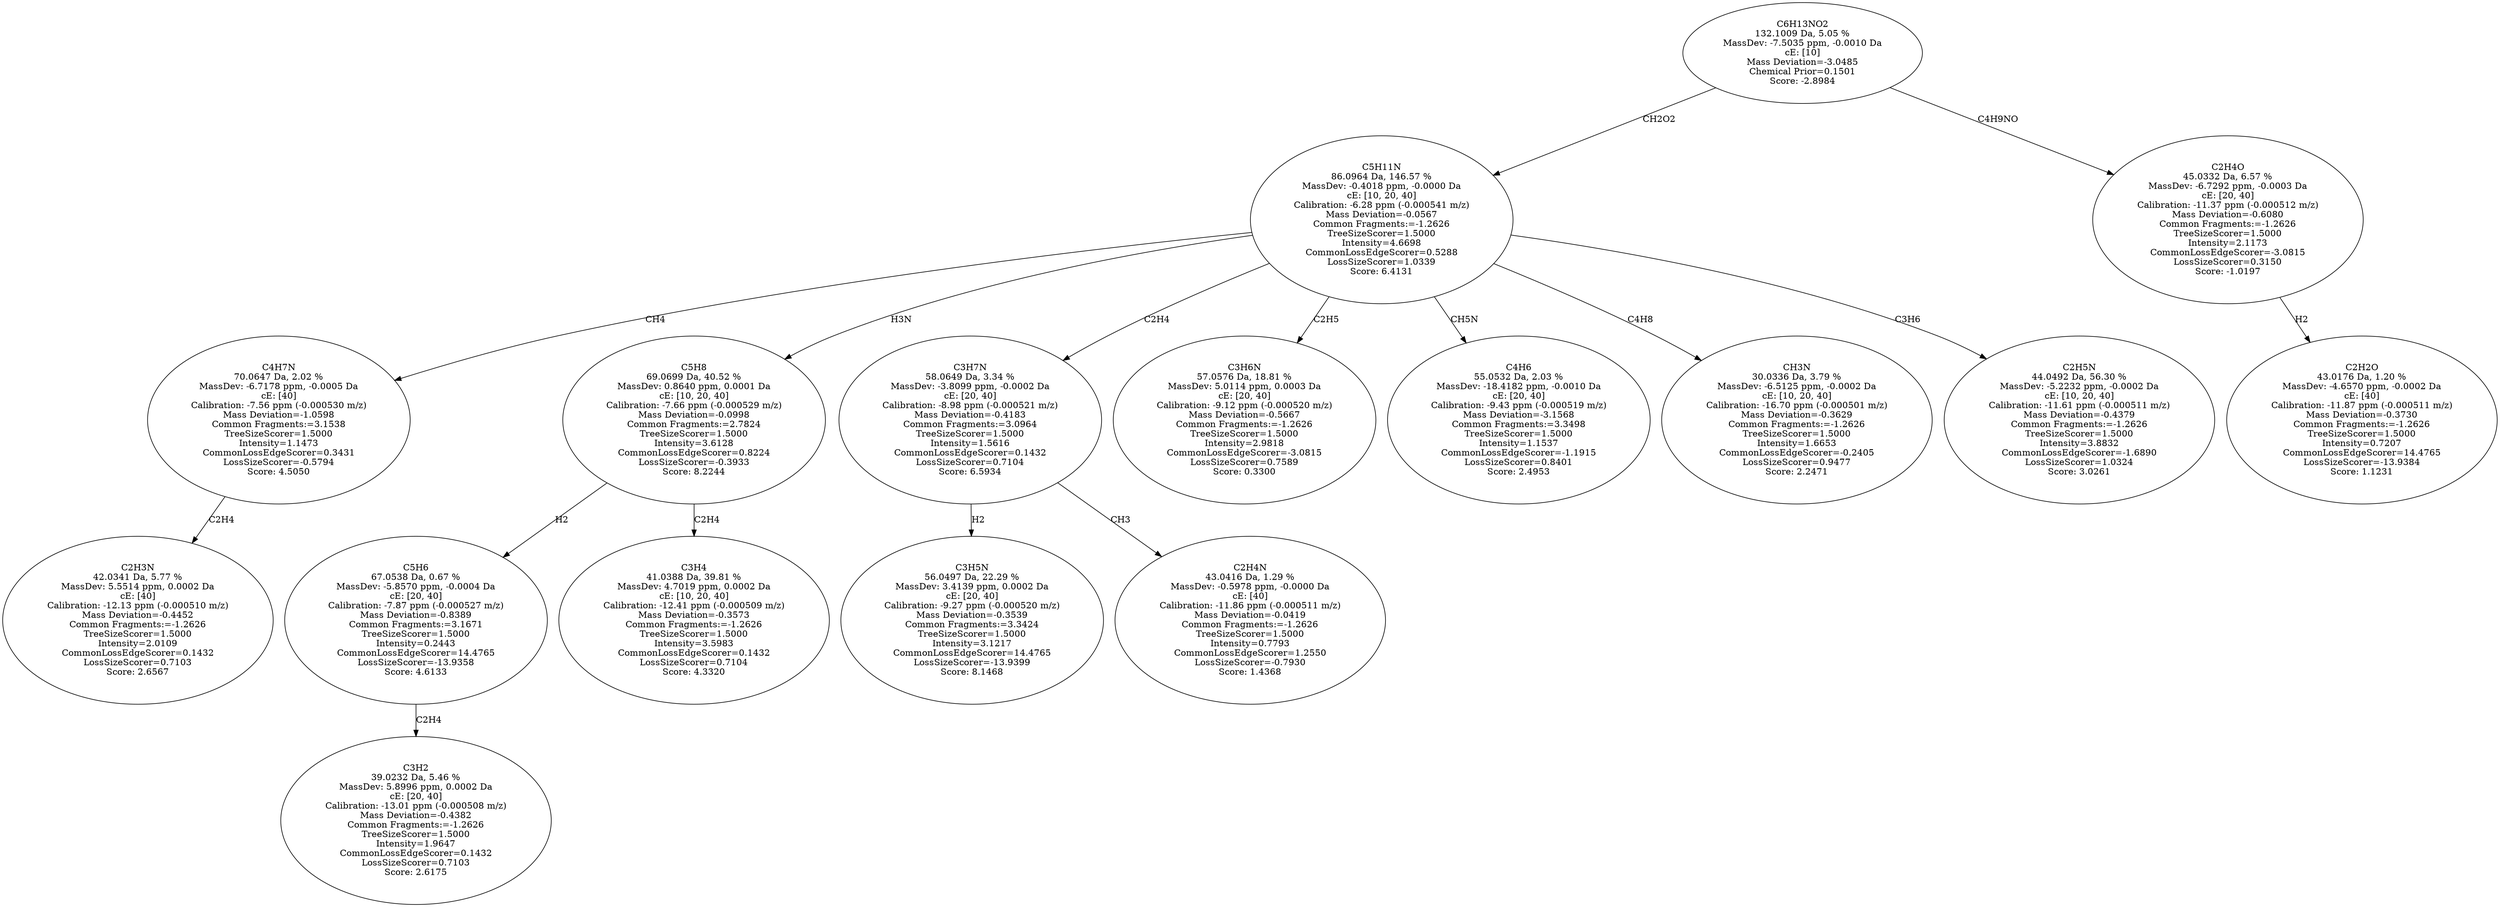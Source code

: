 strict digraph {
v1 [label="C2H3N\n42.0341 Da, 5.77 %\nMassDev: 5.5514 ppm, 0.0002 Da\ncE: [40]\nCalibration: -12.13 ppm (-0.000510 m/z)\nMass Deviation=-0.4452\nCommon Fragments:=-1.2626\nTreeSizeScorer=1.5000\nIntensity=2.0109\nCommonLossEdgeScorer=0.1432\nLossSizeScorer=0.7103\nScore: 2.6567"];
v2 [label="C4H7N\n70.0647 Da, 2.02 %\nMassDev: -6.7178 ppm, -0.0005 Da\ncE: [40]\nCalibration: -7.56 ppm (-0.000530 m/z)\nMass Deviation=-1.0598\nCommon Fragments:=3.1538\nTreeSizeScorer=1.5000\nIntensity=1.1473\nCommonLossEdgeScorer=0.3431\nLossSizeScorer=-0.5794\nScore: 4.5050"];
v3 [label="C3H2\n39.0232 Da, 5.46 %\nMassDev: 5.8996 ppm, 0.0002 Da\ncE: [20, 40]\nCalibration: -13.01 ppm (-0.000508 m/z)\nMass Deviation=-0.4382\nCommon Fragments:=-1.2626\nTreeSizeScorer=1.5000\nIntensity=1.9647\nCommonLossEdgeScorer=0.1432\nLossSizeScorer=0.7103\nScore: 2.6175"];
v4 [label="C5H6\n67.0538 Da, 0.67 %\nMassDev: -5.8570 ppm, -0.0004 Da\ncE: [20, 40]\nCalibration: -7.87 ppm (-0.000527 m/z)\nMass Deviation=-0.8389\nCommon Fragments:=3.1671\nTreeSizeScorer=1.5000\nIntensity=0.2443\nCommonLossEdgeScorer=14.4765\nLossSizeScorer=-13.9358\nScore: 4.6133"];
v5 [label="C3H4\n41.0388 Da, 39.81 %\nMassDev: 4.7019 ppm, 0.0002 Da\ncE: [10, 20, 40]\nCalibration: -12.41 ppm (-0.000509 m/z)\nMass Deviation=-0.3573\nCommon Fragments:=-1.2626\nTreeSizeScorer=1.5000\nIntensity=3.5983\nCommonLossEdgeScorer=0.1432\nLossSizeScorer=0.7104\nScore: 4.3320"];
v6 [label="C5H8\n69.0699 Da, 40.52 %\nMassDev: 0.8640 ppm, 0.0001 Da\ncE: [10, 20, 40]\nCalibration: -7.66 ppm (-0.000529 m/z)\nMass Deviation=-0.0998\nCommon Fragments:=2.7824\nTreeSizeScorer=1.5000\nIntensity=3.6128\nCommonLossEdgeScorer=0.8224\nLossSizeScorer=-0.3933\nScore: 8.2244"];
v7 [label="C3H5N\n56.0497 Da, 22.29 %\nMassDev: 3.4139 ppm, 0.0002 Da\ncE: [20, 40]\nCalibration: -9.27 ppm (-0.000520 m/z)\nMass Deviation=-0.3539\nCommon Fragments:=3.3424\nTreeSizeScorer=1.5000\nIntensity=3.1217\nCommonLossEdgeScorer=14.4765\nLossSizeScorer=-13.9399\nScore: 8.1468"];
v8 [label="C2H4N\n43.0416 Da, 1.29 %\nMassDev: -0.5978 ppm, -0.0000 Da\ncE: [40]\nCalibration: -11.86 ppm (-0.000511 m/z)\nMass Deviation=-0.0419\nCommon Fragments:=-1.2626\nTreeSizeScorer=1.5000\nIntensity=0.7793\nCommonLossEdgeScorer=1.2550\nLossSizeScorer=-0.7930\nScore: 1.4368"];
v9 [label="C3H7N\n58.0649 Da, 3.34 %\nMassDev: -3.8099 ppm, -0.0002 Da\ncE: [20, 40]\nCalibration: -8.98 ppm (-0.000521 m/z)\nMass Deviation=-0.4183\nCommon Fragments:=3.0964\nTreeSizeScorer=1.5000\nIntensity=1.5616\nCommonLossEdgeScorer=0.1432\nLossSizeScorer=0.7104\nScore: 6.5934"];
v10 [label="C3H6N\n57.0576 Da, 18.81 %\nMassDev: 5.0114 ppm, 0.0003 Da\ncE: [20, 40]\nCalibration: -9.12 ppm (-0.000520 m/z)\nMass Deviation=-0.5667\nCommon Fragments:=-1.2626\nTreeSizeScorer=1.5000\nIntensity=2.9818\nCommonLossEdgeScorer=-3.0815\nLossSizeScorer=0.7589\nScore: 0.3300"];
v11 [label="C4H6\n55.0532 Da, 2.03 %\nMassDev: -18.4182 ppm, -0.0010 Da\ncE: [20, 40]\nCalibration: -9.43 ppm (-0.000519 m/z)\nMass Deviation=-3.1568\nCommon Fragments:=3.3498\nTreeSizeScorer=1.5000\nIntensity=1.1537\nCommonLossEdgeScorer=-1.1915\nLossSizeScorer=0.8401\nScore: 2.4953"];
v12 [label="CH3N\n30.0336 Da, 3.79 %\nMassDev: -6.5125 ppm, -0.0002 Da\ncE: [10, 20, 40]\nCalibration: -16.70 ppm (-0.000501 m/z)\nMass Deviation=-0.3629\nCommon Fragments:=-1.2626\nTreeSizeScorer=1.5000\nIntensity=1.6653\nCommonLossEdgeScorer=-0.2405\nLossSizeScorer=0.9477\nScore: 2.2471"];
v13 [label="C2H5N\n44.0492 Da, 56.30 %\nMassDev: -5.2232 ppm, -0.0002 Da\ncE: [10, 20, 40]\nCalibration: -11.61 ppm (-0.000511 m/z)\nMass Deviation=-0.4379\nCommon Fragments:=-1.2626\nTreeSizeScorer=1.5000\nIntensity=3.8832\nCommonLossEdgeScorer=-1.6890\nLossSizeScorer=1.0324\nScore: 3.0261"];
v14 [label="C5H11N\n86.0964 Da, 146.57 %\nMassDev: -0.4018 ppm, -0.0000 Da\ncE: [10, 20, 40]\nCalibration: -6.28 ppm (-0.000541 m/z)\nMass Deviation=-0.0567\nCommon Fragments:=-1.2626\nTreeSizeScorer=1.5000\nIntensity=4.6698\nCommonLossEdgeScorer=0.5288\nLossSizeScorer=1.0339\nScore: 6.4131"];
v15 [label="C2H2O\n43.0176 Da, 1.20 %\nMassDev: -4.6570 ppm, -0.0002 Da\ncE: [40]\nCalibration: -11.87 ppm (-0.000511 m/z)\nMass Deviation=-0.3730\nCommon Fragments:=-1.2626\nTreeSizeScorer=1.5000\nIntensity=0.7207\nCommonLossEdgeScorer=14.4765\nLossSizeScorer=-13.9384\nScore: 1.1231"];
v16 [label="C2H4O\n45.0332 Da, 6.57 %\nMassDev: -6.7292 ppm, -0.0003 Da\ncE: [20, 40]\nCalibration: -11.37 ppm (-0.000512 m/z)\nMass Deviation=-0.6080\nCommon Fragments:=-1.2626\nTreeSizeScorer=1.5000\nIntensity=2.1173\nCommonLossEdgeScorer=-3.0815\nLossSizeScorer=0.3150\nScore: -1.0197"];
v17 [label="C6H13NO2\n132.1009 Da, 5.05 %\nMassDev: -7.5035 ppm, -0.0010 Da\ncE: [10]\nMass Deviation=-3.0485\nChemical Prior=0.1501\nScore: -2.8984"];
v2 -> v1 [label="C2H4"];
v14 -> v2 [label="CH4"];
v4 -> v3 [label="C2H4"];
v6 -> v4 [label="H2"];
v6 -> v5 [label="C2H4"];
v14 -> v6 [label="H3N"];
v9 -> v7 [label="H2"];
v9 -> v8 [label="CH3"];
v14 -> v9 [label="C2H4"];
v14 -> v10 [label="C2H5"];
v14 -> v11 [label="CH5N"];
v14 -> v12 [label="C4H8"];
v14 -> v13 [label="C3H6"];
v17 -> v14 [label="CH2O2"];
v16 -> v15 [label="H2"];
v17 -> v16 [label="C4H9NO"];
}